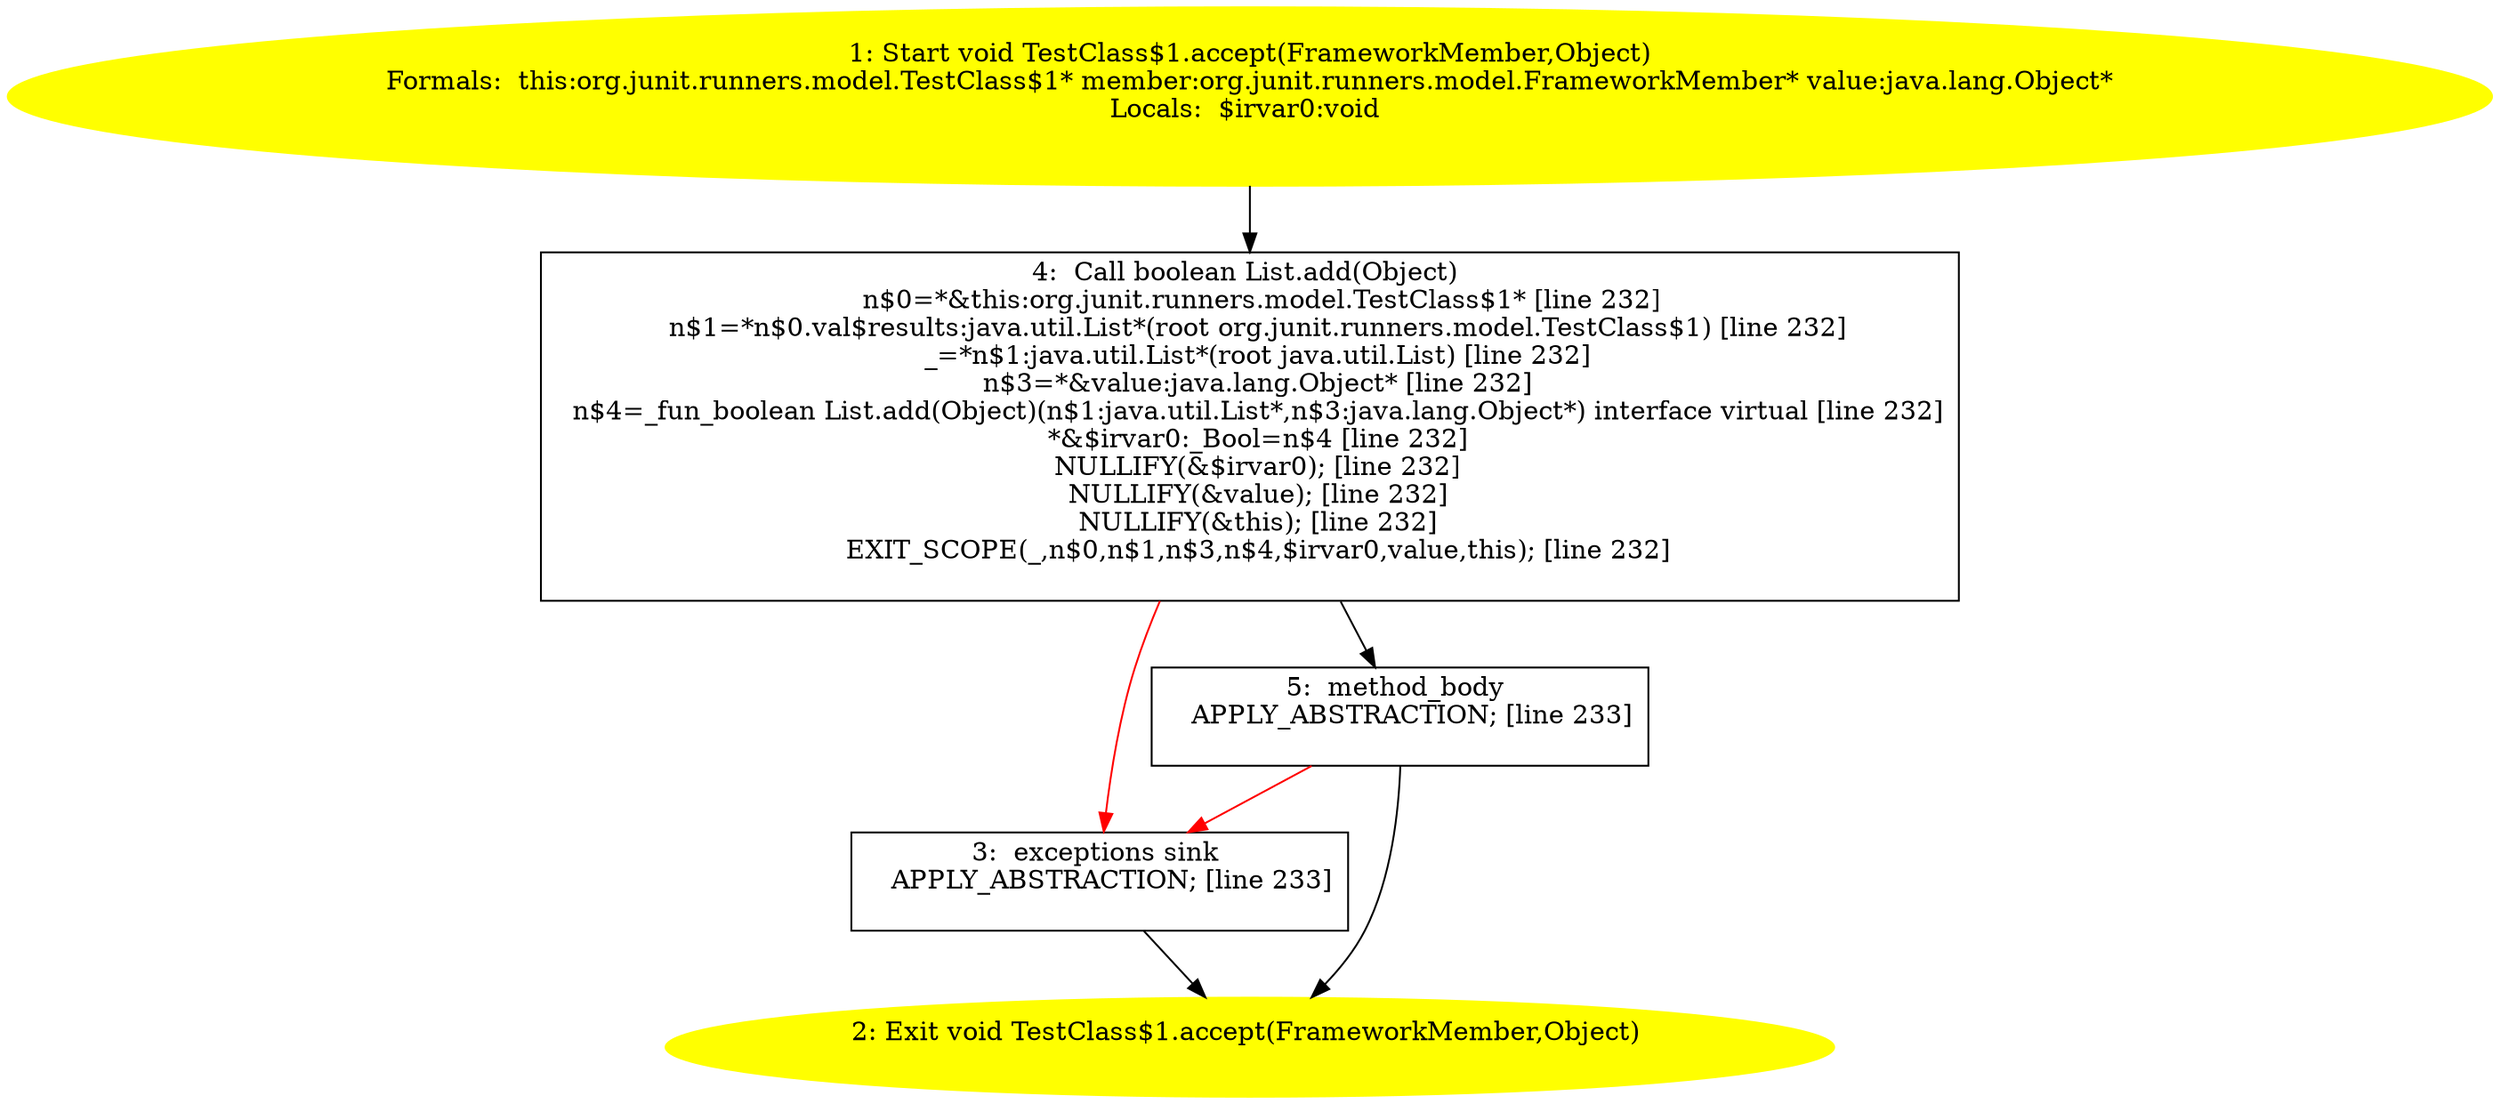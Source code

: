 /* @generated */
digraph cfg {
"org.junit.runners.model.TestClass$1.accept(org.junit.runners.model.FrameworkMember,java.lang.Object).479d6d086585c3327c3c763255b14c86_1" [label="1: Start void TestClass$1.accept(FrameworkMember,Object)\nFormals:  this:org.junit.runners.model.TestClass$1* member:org.junit.runners.model.FrameworkMember* value:java.lang.Object*\nLocals:  $irvar0:void \n  " color=yellow style=filled]
	

	 "org.junit.runners.model.TestClass$1.accept(org.junit.runners.model.FrameworkMember,java.lang.Object).479d6d086585c3327c3c763255b14c86_1" -> "org.junit.runners.model.TestClass$1.accept(org.junit.runners.model.FrameworkMember,java.lang.Object).479d6d086585c3327c3c763255b14c86_4" ;
"org.junit.runners.model.TestClass$1.accept(org.junit.runners.model.FrameworkMember,java.lang.Object).479d6d086585c3327c3c763255b14c86_2" [label="2: Exit void TestClass$1.accept(FrameworkMember,Object) \n  " color=yellow style=filled]
	

"org.junit.runners.model.TestClass$1.accept(org.junit.runners.model.FrameworkMember,java.lang.Object).479d6d086585c3327c3c763255b14c86_3" [label="3:  exceptions sink \n   APPLY_ABSTRACTION; [line 233]\n " shape="box"]
	

	 "org.junit.runners.model.TestClass$1.accept(org.junit.runners.model.FrameworkMember,java.lang.Object).479d6d086585c3327c3c763255b14c86_3" -> "org.junit.runners.model.TestClass$1.accept(org.junit.runners.model.FrameworkMember,java.lang.Object).479d6d086585c3327c3c763255b14c86_2" ;
"org.junit.runners.model.TestClass$1.accept(org.junit.runners.model.FrameworkMember,java.lang.Object).479d6d086585c3327c3c763255b14c86_4" [label="4:  Call boolean List.add(Object) \n   n$0=*&this:org.junit.runners.model.TestClass$1* [line 232]\n  n$1=*n$0.val$results:java.util.List*(root org.junit.runners.model.TestClass$1) [line 232]\n  _=*n$1:java.util.List*(root java.util.List) [line 232]\n  n$3=*&value:java.lang.Object* [line 232]\n  n$4=_fun_boolean List.add(Object)(n$1:java.util.List*,n$3:java.lang.Object*) interface virtual [line 232]\n  *&$irvar0:_Bool=n$4 [line 232]\n  NULLIFY(&$irvar0); [line 232]\n  NULLIFY(&value); [line 232]\n  NULLIFY(&this); [line 232]\n  EXIT_SCOPE(_,n$0,n$1,n$3,n$4,$irvar0,value,this); [line 232]\n " shape="box"]
	

	 "org.junit.runners.model.TestClass$1.accept(org.junit.runners.model.FrameworkMember,java.lang.Object).479d6d086585c3327c3c763255b14c86_4" -> "org.junit.runners.model.TestClass$1.accept(org.junit.runners.model.FrameworkMember,java.lang.Object).479d6d086585c3327c3c763255b14c86_5" ;
	 "org.junit.runners.model.TestClass$1.accept(org.junit.runners.model.FrameworkMember,java.lang.Object).479d6d086585c3327c3c763255b14c86_4" -> "org.junit.runners.model.TestClass$1.accept(org.junit.runners.model.FrameworkMember,java.lang.Object).479d6d086585c3327c3c763255b14c86_3" [color="red" ];
"org.junit.runners.model.TestClass$1.accept(org.junit.runners.model.FrameworkMember,java.lang.Object).479d6d086585c3327c3c763255b14c86_5" [label="5:  method_body \n   APPLY_ABSTRACTION; [line 233]\n " shape="box"]
	

	 "org.junit.runners.model.TestClass$1.accept(org.junit.runners.model.FrameworkMember,java.lang.Object).479d6d086585c3327c3c763255b14c86_5" -> "org.junit.runners.model.TestClass$1.accept(org.junit.runners.model.FrameworkMember,java.lang.Object).479d6d086585c3327c3c763255b14c86_2" ;
	 "org.junit.runners.model.TestClass$1.accept(org.junit.runners.model.FrameworkMember,java.lang.Object).479d6d086585c3327c3c763255b14c86_5" -> "org.junit.runners.model.TestClass$1.accept(org.junit.runners.model.FrameworkMember,java.lang.Object).479d6d086585c3327c3c763255b14c86_3" [color="red" ];
}
